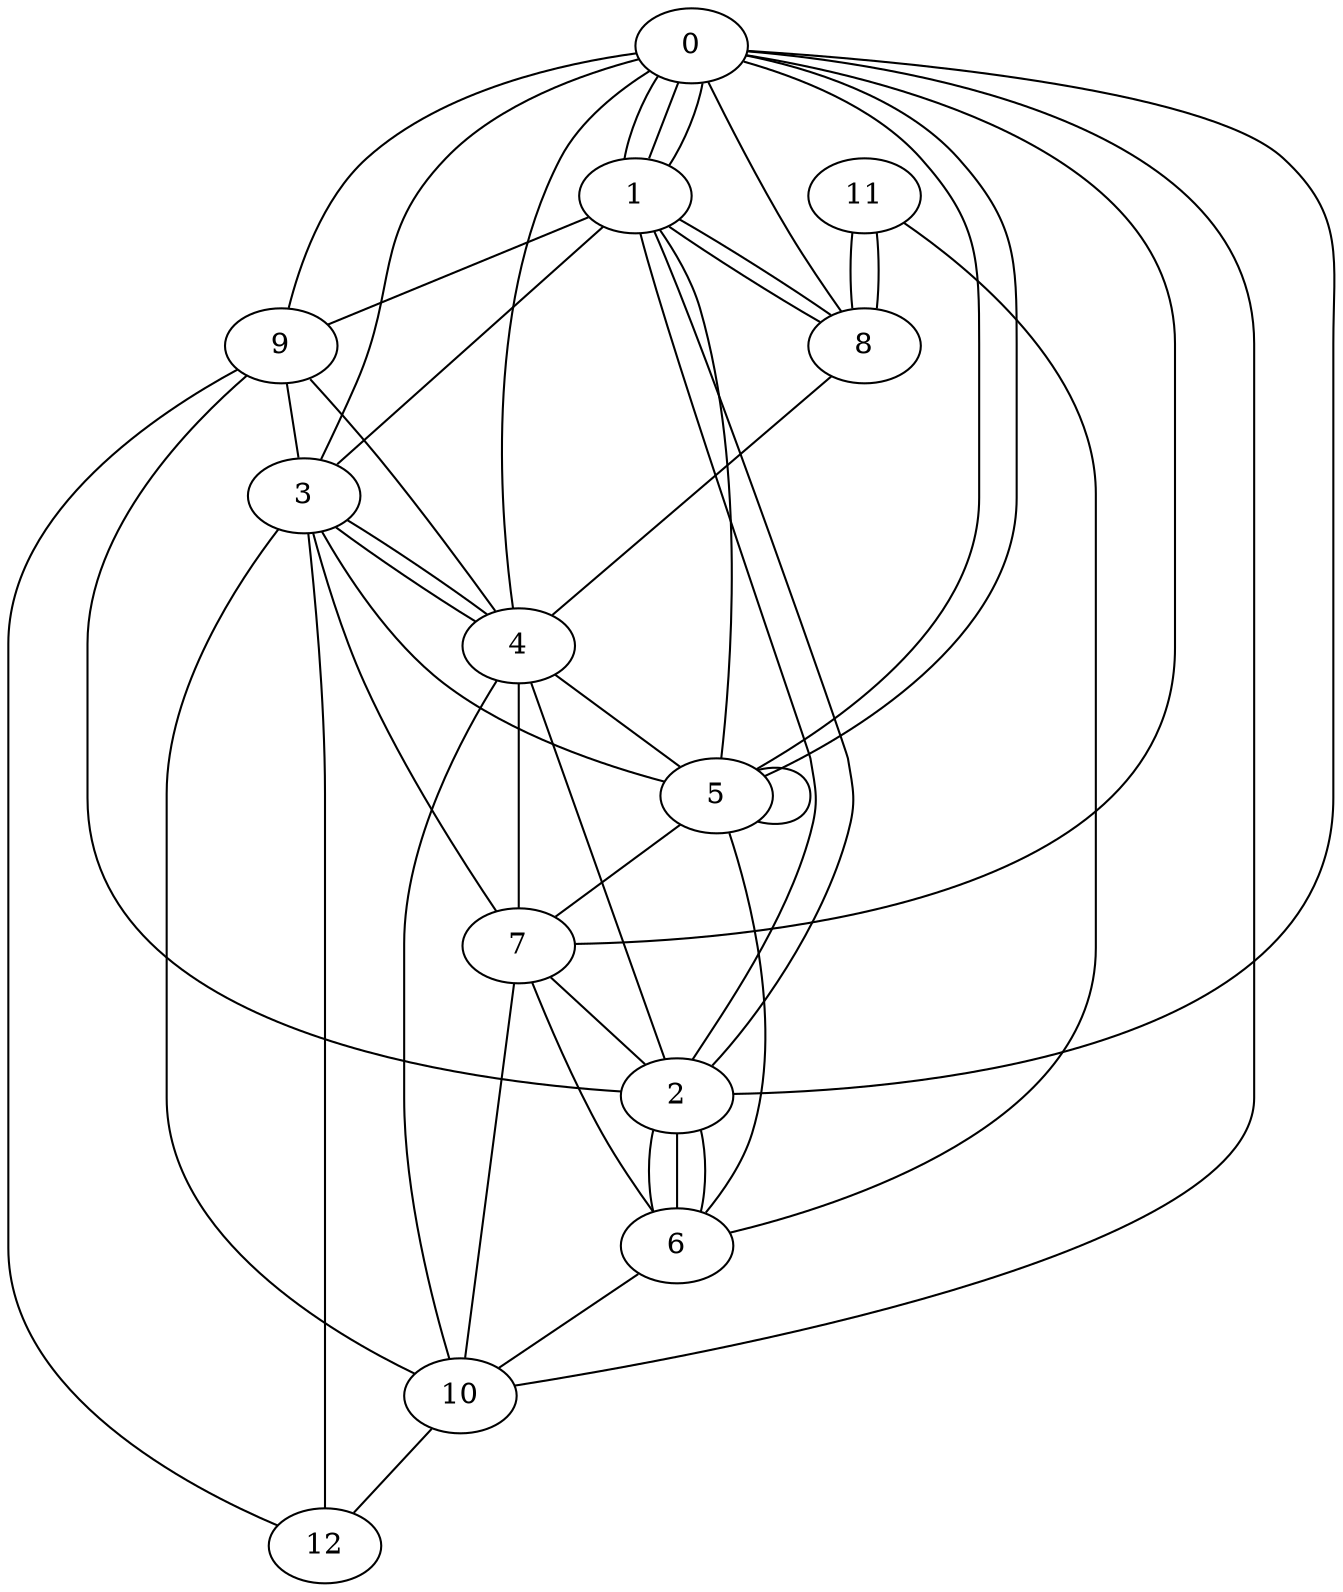 graph G {
0;
1;
2;
3;
4;
5;
6;
7;
8;
9;
10;
11;
12;
12--9 ;
1--9 ;
5--3 ;
7--10 ;
8--4 ;
5--0 ;
7--6 ;
0--7 ;
6--2 ;
4--2 ;
0--1 ;
2--1 ;
3--12 ;
7--2 ;
0--9 ;
6--2 ;
2--6 ;
2--1 ;
0--3 ;
10--12 ;
2--9 ;
11--8 ;
3--7 ;
4--10 ;
9--3 ;
3--10 ;
0--10 ;
5--5 ;
11--8 ;
1--0 ;
1--0 ;
2--0 ;
9--4 ;
3--4 ;
4--3 ;
4--7 ;
1--5 ;
0--8 ;
4--5 ;
6--10 ;
0--4 ;
1--3 ;
11--6 ;
5--6 ;
0--5 ;
1--8 ;
5--7 ;
1--8 ;
}
